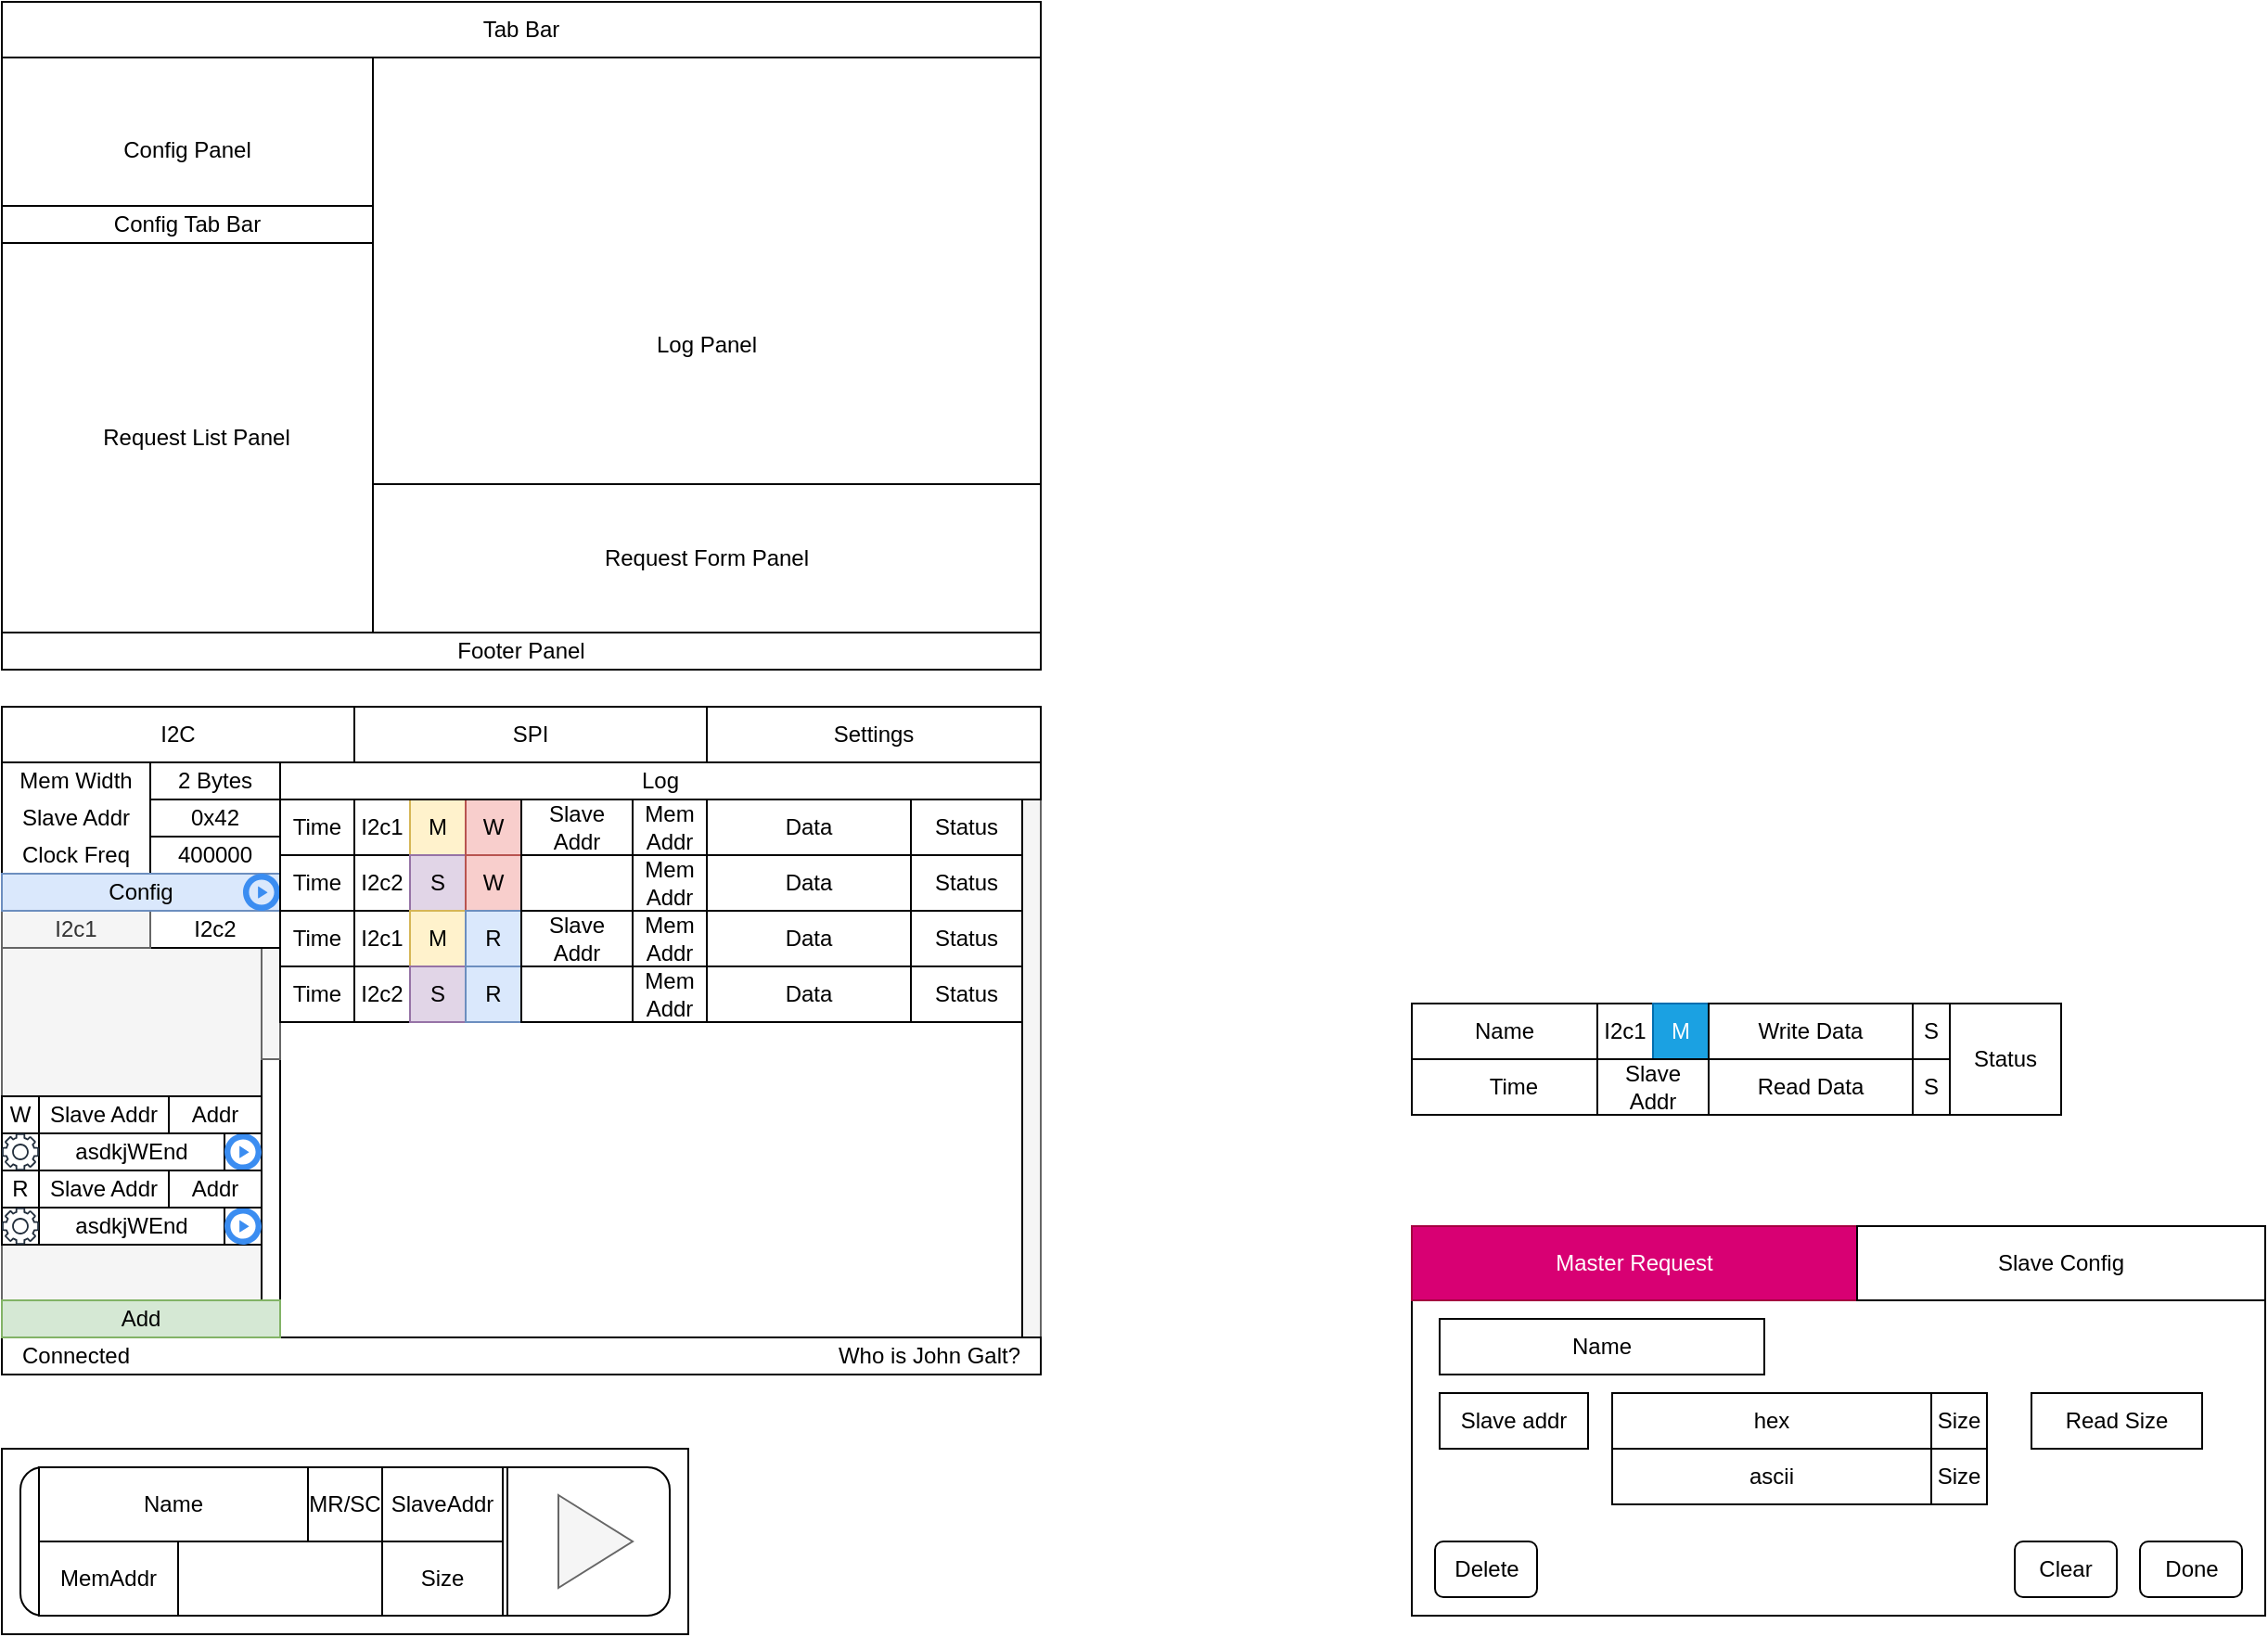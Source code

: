 <mxfile version="24.4.8" type="device">
  <diagram name="Page-1" id="RZVQxzq3Kgt89hsoHabK">
    <mxGraphModel dx="1953" dy="1296" grid="1" gridSize="10" guides="1" tooltips="1" connect="1" arrows="1" fold="1" page="1" pageScale="1" pageWidth="850" pageHeight="1100" math="0" shadow="0">
      <root>
        <mxCell id="0" />
        <mxCell id="1" parent="0" />
        <mxCell id="kA44uniIaaYx5WnPBVtg-1" value="" style="rounded=0;whiteSpace=wrap;html=1;" parent="1" vertex="1">
          <mxGeometry x="120" y="800" width="370" height="100" as="geometry" />
        </mxCell>
        <mxCell id="LMQxB59nfSCNr9-hnTwF-2" value="" style="rounded=0;whiteSpace=wrap;html=1;fillColor=#f5f5f5;fontColor=#333333;strokeColor=#666666;" parent="1" vertex="1">
          <mxGeometry x="120" y="450" width="560" height="310" as="geometry" />
        </mxCell>
        <mxCell id="LMQxB59nfSCNr9-hnTwF-3" value="" style="rounded=0;whiteSpace=wrap;html=1;" parent="1" vertex="1">
          <mxGeometry x="260" y="450" width="410" height="290" as="geometry" />
        </mxCell>
        <mxCell id="LMQxB59nfSCNr9-hnTwF-4" value="" style="rounded=0;whiteSpace=wrap;html=1;" parent="1" vertex="1">
          <mxGeometry x="120" y="740" width="560" height="20" as="geometry" />
        </mxCell>
        <mxCell id="LMQxB59nfSCNr9-hnTwF-5" value="Connected" style="text;html=1;align=center;verticalAlign=middle;whiteSpace=wrap;rounded=0;" parent="1" vertex="1">
          <mxGeometry x="130" y="735" width="60" height="30" as="geometry" />
        </mxCell>
        <mxCell id="LMQxB59nfSCNr9-hnTwF-6" value="" style="rounded=0;whiteSpace=wrap;html=1;" parent="1" vertex="1">
          <mxGeometry x="120" y="430" width="150" height="60" as="geometry" />
        </mxCell>
        <mxCell id="LMQxB59nfSCNr9-hnTwF-7" value="400000" style="rounded=0;whiteSpace=wrap;html=1;" parent="1" vertex="1">
          <mxGeometry x="200" y="470" width="70" height="20" as="geometry" />
        </mxCell>
        <mxCell id="LMQxB59nfSCNr9-hnTwF-8" value="Clock Freq" style="text;html=1;align=center;verticalAlign=middle;whiteSpace=wrap;rounded=0;" parent="1" vertex="1">
          <mxGeometry x="120" y="475" width="80" height="10" as="geometry" />
        </mxCell>
        <mxCell id="LMQxB59nfSCNr9-hnTwF-10" value="" style="rounded=0;whiteSpace=wrap;html=1;" parent="1" vertex="1">
          <mxGeometry x="260" y="510" width="10" height="210" as="geometry" />
        </mxCell>
        <mxCell id="LMQxB59nfSCNr9-hnTwF-11" value="" style="rounded=0;whiteSpace=wrap;html=1;fillColor=#f5f5f5;fontColor=#333333;strokeColor=#666666;" parent="1" vertex="1">
          <mxGeometry x="260" y="510" width="10" height="80" as="geometry" />
        </mxCell>
        <mxCell id="LMQxB59nfSCNr9-hnTwF-12" value="" style="rounded=0;whiteSpace=wrap;html=1;" parent="1" vertex="1">
          <mxGeometry x="310" y="450" width="360" height="30" as="geometry" />
        </mxCell>
        <mxCell id="LMQxB59nfSCNr9-hnTwF-14" value="Slave Addr" style="text;html=1;align=center;verticalAlign=middle;whiteSpace=wrap;rounded=0;" parent="1" vertex="1">
          <mxGeometry x="120" y="455" width="80" height="10" as="geometry" />
        </mxCell>
        <mxCell id="LMQxB59nfSCNr9-hnTwF-15" value="0x42" style="rounded=0;whiteSpace=wrap;html=1;" parent="1" vertex="1">
          <mxGeometry x="200" y="450" width="70" height="20" as="geometry" />
        </mxCell>
        <mxCell id="LMQxB59nfSCNr9-hnTwF-16" value="I2c2" style="rounded=0;whiteSpace=wrap;html=1;" parent="1" vertex="1">
          <mxGeometry x="200" y="510" width="70" height="20" as="geometry" />
        </mxCell>
        <mxCell id="LMQxB59nfSCNr9-hnTwF-17" value="I2c1" style="rounded=0;whiteSpace=wrap;html=1;fillColor=#f5f5f5;fontColor=#333333;strokeColor=#666666;" parent="1" vertex="1">
          <mxGeometry x="120" y="510" width="80" height="20" as="geometry" />
        </mxCell>
        <mxCell id="LMQxB59nfSCNr9-hnTwF-24" value="Add" style="rounded=0;whiteSpace=wrap;html=1;fillColor=#d5e8d4;strokeColor=#82b366;" parent="1" vertex="1">
          <mxGeometry x="120" y="720" width="150" height="20" as="geometry" />
        </mxCell>
        <mxCell id="LMQxB59nfSCNr9-hnTwF-25" value="Config" style="rounded=0;whiteSpace=wrap;html=1;fillColor=#dae8fc;strokeColor=#6c8ebf;" parent="1" vertex="1">
          <mxGeometry x="120" y="490" width="150" height="20" as="geometry" />
        </mxCell>
        <mxCell id="LMQxB59nfSCNr9-hnTwF-28" value="" style="rounded=0;whiteSpace=wrap;html=1;" parent="1" vertex="1">
          <mxGeometry x="120" y="650" width="140" height="40" as="geometry" />
        </mxCell>
        <mxCell id="LMQxB59nfSCNr9-hnTwF-30" value="Slave Addr" style="rounded=0;whiteSpace=wrap;html=1;" parent="1" vertex="1">
          <mxGeometry x="140" y="650" width="70" height="20" as="geometry" />
        </mxCell>
        <mxCell id="LMQxB59nfSCNr9-hnTwF-31" value="R" style="rounded=0;whiteSpace=wrap;html=1;" parent="1" vertex="1">
          <mxGeometry x="120" y="650" width="20" height="20" as="geometry" />
        </mxCell>
        <mxCell id="LMQxB59nfSCNr9-hnTwF-34" value="asdkjWEnd" style="rounded=0;whiteSpace=wrap;html=1;" parent="1" vertex="1">
          <mxGeometry x="140" y="670" width="100" height="20" as="geometry" />
        </mxCell>
        <mxCell id="LMQxB59nfSCNr9-hnTwF-36" value="" style="sketch=0;outlineConnect=0;fontColor=#232F3E;gradientColor=none;fillColor=#232F3D;strokeColor=none;dashed=0;verticalLabelPosition=bottom;verticalAlign=top;align=center;html=1;fontSize=12;fontStyle=0;aspect=fixed;pointerEvents=1;shape=mxgraph.aws4.gear;" parent="1" vertex="1">
          <mxGeometry x="120" y="670" width="20" height="20" as="geometry" />
        </mxCell>
        <mxCell id="LMQxB59nfSCNr9-hnTwF-37" value="" style="sketch=0;html=1;aspect=fixed;strokeColor=none;shadow=0;fillColor=#3B8DF1;verticalAlign=top;labelPosition=center;verticalLabelPosition=bottom;shape=mxgraph.gcp2.play_start" parent="1" vertex="1">
          <mxGeometry x="250" y="490" width="20" height="20" as="geometry" />
        </mxCell>
        <mxCell id="LMQxB59nfSCNr9-hnTwF-38" value="" style="sketch=0;html=1;aspect=fixed;strokeColor=none;shadow=0;fillColor=#3B8DF1;verticalAlign=top;labelPosition=center;verticalLabelPosition=bottom;shape=mxgraph.gcp2.play_start" parent="1" vertex="1">
          <mxGeometry x="240" y="670" width="20" height="20" as="geometry" />
        </mxCell>
        <mxCell id="LMQxB59nfSCNr9-hnTwF-39" value="I2c1" style="rounded=0;whiteSpace=wrap;html=1;" parent="1" vertex="1">
          <mxGeometry x="310" y="450" width="30" height="30" as="geometry" />
        </mxCell>
        <mxCell id="LMQxB59nfSCNr9-hnTwF-40" value="M" style="rounded=0;whiteSpace=wrap;html=1;fillColor=#fff2cc;strokeColor=#d6b656;" parent="1" vertex="1">
          <mxGeometry x="340" y="450" width="30" height="30" as="geometry" />
        </mxCell>
        <mxCell id="LMQxB59nfSCNr9-hnTwF-41" value="W" style="rounded=0;whiteSpace=wrap;html=1;fillColor=#f8cecc;strokeColor=#b85450;" parent="1" vertex="1">
          <mxGeometry x="370" y="450" width="30" height="30" as="geometry" />
        </mxCell>
        <mxCell id="LMQxB59nfSCNr9-hnTwF-42" value="Slave Addr" style="rounded=0;whiteSpace=wrap;html=1;" parent="1" vertex="1">
          <mxGeometry x="400" y="450" width="60" height="30" as="geometry" />
        </mxCell>
        <mxCell id="LMQxB59nfSCNr9-hnTwF-43" value="Data" style="rounded=0;whiteSpace=wrap;html=1;" parent="1" vertex="1">
          <mxGeometry x="500" y="450" width="110" height="30" as="geometry" />
        </mxCell>
        <mxCell id="LMQxB59nfSCNr9-hnTwF-44" value="Status" style="rounded=0;whiteSpace=wrap;html=1;" parent="1" vertex="1">
          <mxGeometry x="610" y="450" width="60" height="30" as="geometry" />
        </mxCell>
        <mxCell id="LMQxB59nfSCNr9-hnTwF-45" value="Time" style="rounded=0;whiteSpace=wrap;html=1;" parent="1" vertex="1">
          <mxGeometry x="270" y="450" width="40" height="30" as="geometry" />
        </mxCell>
        <mxCell id="LMQxB59nfSCNr9-hnTwF-46" value="I2c2" style="rounded=0;whiteSpace=wrap;html=1;" parent="1" vertex="1">
          <mxGeometry x="310" y="480" width="30" height="30" as="geometry" />
        </mxCell>
        <mxCell id="LMQxB59nfSCNr9-hnTwF-47" value="S" style="rounded=0;whiteSpace=wrap;html=1;fillColor=#e1d5e7;strokeColor=#9673a6;" parent="1" vertex="1">
          <mxGeometry x="340" y="480" width="30" height="30" as="geometry" />
        </mxCell>
        <mxCell id="LMQxB59nfSCNr9-hnTwF-48" value="W" style="rounded=0;whiteSpace=wrap;html=1;fillColor=#f8cecc;strokeColor=#b85450;" parent="1" vertex="1">
          <mxGeometry x="370" y="480" width="30" height="30" as="geometry" />
        </mxCell>
        <mxCell id="LMQxB59nfSCNr9-hnTwF-49" value="Mem Addr" style="rounded=0;whiteSpace=wrap;html=1;" parent="1" vertex="1">
          <mxGeometry x="460" y="480" width="40" height="30" as="geometry" />
        </mxCell>
        <mxCell id="LMQxB59nfSCNr9-hnTwF-50" value="Data" style="rounded=0;whiteSpace=wrap;html=1;" parent="1" vertex="1">
          <mxGeometry x="500" y="480" width="110" height="30" as="geometry" />
        </mxCell>
        <mxCell id="LMQxB59nfSCNr9-hnTwF-51" value="Status" style="rounded=0;whiteSpace=wrap;html=1;" parent="1" vertex="1">
          <mxGeometry x="610" y="480" width="60" height="30" as="geometry" />
        </mxCell>
        <mxCell id="LMQxB59nfSCNr9-hnTwF-52" value="Time" style="rounded=0;whiteSpace=wrap;html=1;" parent="1" vertex="1">
          <mxGeometry x="270" y="480" width="40" height="30" as="geometry" />
        </mxCell>
        <mxCell id="LMQxB59nfSCNr9-hnTwF-54" value="Who is John Galt?" style="text;html=1;align=center;verticalAlign=middle;whiteSpace=wrap;rounded=0;" parent="1" vertex="1">
          <mxGeometry x="560" y="735" width="120" height="30" as="geometry" />
        </mxCell>
        <mxCell id="LMQxB59nfSCNr9-hnTwF-55" value="Mem Addr" style="rounded=0;whiteSpace=wrap;html=1;" parent="1" vertex="1">
          <mxGeometry x="460" y="450" width="40" height="30" as="geometry" />
        </mxCell>
        <mxCell id="LMQxB59nfSCNr9-hnTwF-56" value="" style="rounded=0;whiteSpace=wrap;html=1;" parent="1" vertex="1">
          <mxGeometry x="400" y="480" width="60" height="30" as="geometry" />
        </mxCell>
        <mxCell id="LMQxB59nfSCNr9-hnTwF-57" value="I2c1" style="rounded=0;whiteSpace=wrap;html=1;" parent="1" vertex="1">
          <mxGeometry x="310" y="510" width="30" height="30" as="geometry" />
        </mxCell>
        <mxCell id="LMQxB59nfSCNr9-hnTwF-58" value="M" style="rounded=0;whiteSpace=wrap;html=1;fillColor=#fff2cc;strokeColor=#d6b656;" parent="1" vertex="1">
          <mxGeometry x="340" y="510" width="30" height="30" as="geometry" />
        </mxCell>
        <mxCell id="LMQxB59nfSCNr9-hnTwF-59" value="R" style="rounded=0;whiteSpace=wrap;html=1;fillColor=#dae8fc;strokeColor=#6c8ebf;" parent="1" vertex="1">
          <mxGeometry x="370" y="510" width="30" height="30" as="geometry" />
        </mxCell>
        <mxCell id="LMQxB59nfSCNr9-hnTwF-60" value="Slave Addr" style="rounded=0;whiteSpace=wrap;html=1;" parent="1" vertex="1">
          <mxGeometry x="400" y="510" width="60" height="30" as="geometry" />
        </mxCell>
        <mxCell id="LMQxB59nfSCNr9-hnTwF-61" value="Data" style="rounded=0;whiteSpace=wrap;html=1;" parent="1" vertex="1">
          <mxGeometry x="500" y="510" width="110" height="30" as="geometry" />
        </mxCell>
        <mxCell id="LMQxB59nfSCNr9-hnTwF-62" value="Status" style="rounded=0;whiteSpace=wrap;html=1;" parent="1" vertex="1">
          <mxGeometry x="610" y="510" width="60" height="30" as="geometry" />
        </mxCell>
        <mxCell id="LMQxB59nfSCNr9-hnTwF-63" value="Time" style="rounded=0;whiteSpace=wrap;html=1;" parent="1" vertex="1">
          <mxGeometry x="270" y="510" width="40" height="30" as="geometry" />
        </mxCell>
        <mxCell id="LMQxB59nfSCNr9-hnTwF-64" value="Mem Addr" style="rounded=0;whiteSpace=wrap;html=1;" parent="1" vertex="1">
          <mxGeometry x="460" y="510" width="40" height="30" as="geometry" />
        </mxCell>
        <mxCell id="LMQxB59nfSCNr9-hnTwF-65" value="I2c2" style="rounded=0;whiteSpace=wrap;html=1;" parent="1" vertex="1">
          <mxGeometry x="310" y="540" width="30" height="30" as="geometry" />
        </mxCell>
        <mxCell id="LMQxB59nfSCNr9-hnTwF-66" value="S" style="rounded=0;whiteSpace=wrap;html=1;fillColor=#e1d5e7;strokeColor=#9673a6;" parent="1" vertex="1">
          <mxGeometry x="340" y="540" width="30" height="30" as="geometry" />
        </mxCell>
        <mxCell id="LMQxB59nfSCNr9-hnTwF-67" value="R" style="rounded=0;whiteSpace=wrap;html=1;fillColor=#dae8fc;strokeColor=#6c8ebf;" parent="1" vertex="1">
          <mxGeometry x="370" y="540" width="30" height="30" as="geometry" />
        </mxCell>
        <mxCell id="LMQxB59nfSCNr9-hnTwF-68" value="Mem Addr" style="rounded=0;whiteSpace=wrap;html=1;" parent="1" vertex="1">
          <mxGeometry x="460" y="540" width="40" height="30" as="geometry" />
        </mxCell>
        <mxCell id="LMQxB59nfSCNr9-hnTwF-69" value="Data" style="rounded=0;whiteSpace=wrap;html=1;" parent="1" vertex="1">
          <mxGeometry x="500" y="540" width="110" height="30" as="geometry" />
        </mxCell>
        <mxCell id="LMQxB59nfSCNr9-hnTwF-70" value="Status" style="rounded=0;whiteSpace=wrap;html=1;" parent="1" vertex="1">
          <mxGeometry x="610" y="540" width="60" height="30" as="geometry" />
        </mxCell>
        <mxCell id="LMQxB59nfSCNr9-hnTwF-71" value="Time" style="rounded=0;whiteSpace=wrap;html=1;" parent="1" vertex="1">
          <mxGeometry x="270" y="540" width="40" height="30" as="geometry" />
        </mxCell>
        <mxCell id="LMQxB59nfSCNr9-hnTwF-72" value="" style="rounded=0;whiteSpace=wrap;html=1;" parent="1" vertex="1">
          <mxGeometry x="400" y="540" width="60" height="30" as="geometry" />
        </mxCell>
        <mxCell id="LMQxB59nfSCNr9-hnTwF-73" value="" style="rounded=0;whiteSpace=wrap;html=1;" parent="1" vertex="1">
          <mxGeometry x="120" y="610" width="140" height="40" as="geometry" />
        </mxCell>
        <mxCell id="LMQxB59nfSCNr9-hnTwF-74" value="Slave Addr" style="rounded=0;whiteSpace=wrap;html=1;" parent="1" vertex="1">
          <mxGeometry x="140" y="610" width="70" height="20" as="geometry" />
        </mxCell>
        <mxCell id="LMQxB59nfSCNr9-hnTwF-75" value="W" style="rounded=0;whiteSpace=wrap;html=1;" parent="1" vertex="1">
          <mxGeometry x="120" y="610" width="20" height="20" as="geometry" />
        </mxCell>
        <mxCell id="LMQxB59nfSCNr9-hnTwF-76" value="asdkjWEnd" style="rounded=0;whiteSpace=wrap;html=1;" parent="1" vertex="1">
          <mxGeometry x="140" y="630" width="100" height="20" as="geometry" />
        </mxCell>
        <mxCell id="LMQxB59nfSCNr9-hnTwF-77" value="" style="sketch=0;html=1;aspect=fixed;strokeColor=none;shadow=0;fillColor=#3B8DF1;verticalAlign=top;labelPosition=center;verticalLabelPosition=bottom;shape=mxgraph.gcp2.play_start" parent="1" vertex="1">
          <mxGeometry x="240" y="630" width="20" height="20" as="geometry" />
        </mxCell>
        <mxCell id="LMQxB59nfSCNr9-hnTwF-78" value="" style="sketch=0;outlineConnect=0;fontColor=#232F3E;gradientColor=none;fillColor=#232F3D;strokeColor=none;dashed=0;verticalLabelPosition=bottom;verticalAlign=top;align=center;html=1;fontSize=12;fontStyle=0;aspect=fixed;pointerEvents=1;shape=mxgraph.aws4.gear;" parent="1" vertex="1">
          <mxGeometry x="120" y="630" width="20" height="20" as="geometry" />
        </mxCell>
        <mxCell id="LMQxB59nfSCNr9-hnTwF-79" value="Addr" style="rounded=0;whiteSpace=wrap;html=1;" parent="1" vertex="1">
          <mxGeometry x="210" y="610" width="50" height="20" as="geometry" />
        </mxCell>
        <mxCell id="LMQxB59nfSCNr9-hnTwF-80" value="Addr" style="rounded=0;whiteSpace=wrap;html=1;" parent="1" vertex="1">
          <mxGeometry x="210" y="650" width="50" height="20" as="geometry" />
        </mxCell>
        <mxCell id="LMQxB59nfSCNr9-hnTwF-81" value="Log" style="rounded=0;whiteSpace=wrap;html=1;" parent="1" vertex="1">
          <mxGeometry x="270" y="430" width="410" height="20" as="geometry" />
        </mxCell>
        <mxCell id="LMQxB59nfSCNr9-hnTwF-82" value="Mem Width" style="text;html=1;align=center;verticalAlign=middle;whiteSpace=wrap;rounded=0;" parent="1" vertex="1">
          <mxGeometry x="120" y="435" width="80" height="10" as="geometry" />
        </mxCell>
        <mxCell id="LMQxB59nfSCNr9-hnTwF-83" value="2 Bytes" style="rounded=0;whiteSpace=wrap;html=1;" parent="1" vertex="1">
          <mxGeometry x="200" y="430" width="70" height="20" as="geometry" />
        </mxCell>
        <mxCell id="tgzv-gL6YfShwe89MsI7-1" value="Config Panel" style="rounded=0;whiteSpace=wrap;html=1;" parent="1" vertex="1">
          <mxGeometry x="120" y="50" width="200" height="100" as="geometry" />
        </mxCell>
        <mxCell id="tgzv-gL6YfShwe89MsI7-2" value="Request List Panel" style="rounded=0;whiteSpace=wrap;html=1;" parent="1" vertex="1">
          <mxGeometry x="120" y="150" width="210" height="210" as="geometry" />
        </mxCell>
        <mxCell id="tgzv-gL6YfShwe89MsI7-3" value="Log Panel" style="rounded=0;whiteSpace=wrap;html=1;" parent="1" vertex="1">
          <mxGeometry x="320" y="50" width="360" height="310" as="geometry" />
        </mxCell>
        <mxCell id="tgzv-gL6YfShwe89MsI7-4" value="Footer Panel" style="rounded=0;whiteSpace=wrap;html=1;" parent="1" vertex="1">
          <mxGeometry x="120" y="360" width="560" height="20" as="geometry" />
        </mxCell>
        <mxCell id="-24qqXf1IiAiqtKSQ4Qq-1" value="I2C" style="rounded=0;whiteSpace=wrap;html=1;" parent="1" vertex="1">
          <mxGeometry x="120" y="400" width="190" height="30" as="geometry" />
        </mxCell>
        <mxCell id="-24qqXf1IiAiqtKSQ4Qq-2" value="SPI" style="rounded=0;whiteSpace=wrap;html=1;" parent="1" vertex="1">
          <mxGeometry x="310" y="400" width="190" height="30" as="geometry" />
        </mxCell>
        <mxCell id="nhMNvZ-6rwv0DxoSBTiZ-1" value="Tab Bar" style="rounded=0;whiteSpace=wrap;html=1;" parent="1" vertex="1">
          <mxGeometry x="120" y="20" width="560" height="30" as="geometry" />
        </mxCell>
        <mxCell id="nhMNvZ-6rwv0DxoSBTiZ-2" value="Config Tab Bar" style="rounded=0;whiteSpace=wrap;html=1;" parent="1" vertex="1">
          <mxGeometry x="120" y="130" width="200" height="20" as="geometry" />
        </mxCell>
        <mxCell id="kA44uniIaaYx5WnPBVtg-2" value="" style="rounded=1;whiteSpace=wrap;html=1;" parent="1" vertex="1">
          <mxGeometry x="130" y="810" width="350" height="80" as="geometry" />
        </mxCell>
        <mxCell id="52hrBtjEiB50O7EZx885-9" value="" style="triangle;whiteSpace=wrap;html=1;fillColor=#f5f5f5;fontColor=#333333;strokeColor=#666666;" parent="1" vertex="1">
          <mxGeometry x="420" y="825" width="40" height="50" as="geometry" />
        </mxCell>
        <mxCell id="kA44uniIaaYx5WnPBVtg-4" value="" style="endArrow=none;html=1;rounded=0;exitX=0.75;exitY=1;exitDx=0;exitDy=0;entryX=0.75;entryY=0;entryDx=0;entryDy=0;" parent="1" source="kA44uniIaaYx5WnPBVtg-2" target="kA44uniIaaYx5WnPBVtg-2" edge="1">
          <mxGeometry width="50" height="50" relative="1" as="geometry">
            <mxPoint x="360" y="860" as="sourcePoint" />
            <mxPoint x="410" y="810" as="targetPoint" />
          </mxGeometry>
        </mxCell>
        <mxCell id="ZXhuev2TfGPYqMCTr3un-3" value="Settings" style="rounded=0;whiteSpace=wrap;html=1;" parent="1" vertex="1">
          <mxGeometry x="500" y="400" width="180" height="30" as="geometry" />
        </mxCell>
        <mxCell id="ADmhr-K4hR5hiv6wvW6w-16" value="" style="rounded=0;whiteSpace=wrap;html=1;" parent="1" vertex="1">
          <mxGeometry x="880" y="680" width="460" height="210" as="geometry" />
        </mxCell>
        <mxCell id="ADmhr-K4hR5hiv6wvW6w-17" value="Slave addr" style="rounded=0;whiteSpace=wrap;html=1;" parent="1" vertex="1">
          <mxGeometry x="895" y="770" width="80" height="30" as="geometry" />
        </mxCell>
        <mxCell id="ADmhr-K4hR5hiv6wvW6w-18" value="hex" style="rounded=0;whiteSpace=wrap;html=1;" parent="1" vertex="1">
          <mxGeometry x="988" y="770" width="172" height="30" as="geometry" />
        </mxCell>
        <mxCell id="ADmhr-K4hR5hiv6wvW6w-19" value="Read Size" style="rounded=0;whiteSpace=wrap;html=1;" parent="1" vertex="1">
          <mxGeometry x="1214" y="770" width="92" height="30" as="geometry" />
        </mxCell>
        <mxCell id="ADmhr-K4hR5hiv6wvW6w-20" value="Size" style="rounded=0;whiteSpace=wrap;html=1;" parent="1" vertex="1">
          <mxGeometry x="1160" y="770" width="30" height="30" as="geometry" />
        </mxCell>
        <mxCell id="ADmhr-K4hR5hiv6wvW6w-21" value="ascii" style="rounded=0;whiteSpace=wrap;html=1;" parent="1" vertex="1">
          <mxGeometry x="988" y="800" width="172" height="30" as="geometry" />
        </mxCell>
        <mxCell id="ADmhr-K4hR5hiv6wvW6w-22" value="Size" style="rounded=0;whiteSpace=wrap;html=1;" parent="1" vertex="1">
          <mxGeometry x="1160" y="800" width="30" height="30" as="geometry" />
        </mxCell>
        <mxCell id="ADmhr-K4hR5hiv6wvW6w-23" value="Clear" style="rounded=1;whiteSpace=wrap;html=1;" parent="1" vertex="1">
          <mxGeometry x="1205" y="850" width="55" height="30" as="geometry" />
        </mxCell>
        <mxCell id="ADmhr-K4hR5hiv6wvW6w-24" value="Name" style="rounded=0;whiteSpace=wrap;html=1;" parent="1" vertex="1">
          <mxGeometry x="895" y="730" width="175" height="30" as="geometry" />
        </mxCell>
        <mxCell id="ADmhr-K4hR5hiv6wvW6w-25" value="Done" style="rounded=1;whiteSpace=wrap;html=1;" parent="1" vertex="1">
          <mxGeometry x="1272.5" y="850" width="55" height="30" as="geometry" />
        </mxCell>
        <mxCell id="ADmhr-K4hR5hiv6wvW6w-26" value="Delete" style="rounded=1;whiteSpace=wrap;html=1;" parent="1" vertex="1">
          <mxGeometry x="892.5" y="850" width="55" height="30" as="geometry" />
        </mxCell>
        <mxCell id="ADmhr-K4hR5hiv6wvW6w-27" value="Master Request" style="rounded=0;whiteSpace=wrap;html=1;fillColor=#d80073;fontColor=#ffffff;strokeColor=#A50040;" parent="1" vertex="1">
          <mxGeometry x="880" y="680" width="240" height="40" as="geometry" />
        </mxCell>
        <mxCell id="ADmhr-K4hR5hiv6wvW6w-28" value="Slave Config" style="rounded=0;whiteSpace=wrap;html=1;" parent="1" vertex="1">
          <mxGeometry x="1120" y="680" width="220" height="40" as="geometry" />
        </mxCell>
        <mxCell id="52hrBtjEiB50O7EZx885-2" value="SlaveAddr" style="rounded=0;whiteSpace=wrap;html=1;" parent="1" vertex="1">
          <mxGeometry x="325" y="810" width="65" height="40" as="geometry" />
        </mxCell>
        <mxCell id="52hrBtjEiB50O7EZx885-3" value="MR/SC" style="rounded=0;whiteSpace=wrap;html=1;" parent="1" vertex="1">
          <mxGeometry x="285" y="810" width="40" height="40" as="geometry" />
        </mxCell>
        <mxCell id="52hrBtjEiB50O7EZx885-4" value="MemAddr" style="rounded=0;whiteSpace=wrap;html=1;" parent="1" vertex="1">
          <mxGeometry x="140" y="850" width="75" height="40" as="geometry" />
        </mxCell>
        <mxCell id="52hrBtjEiB50O7EZx885-5" value="Size" style="rounded=0;whiteSpace=wrap;html=1;" parent="1" vertex="1">
          <mxGeometry x="325" y="850" width="65" height="40" as="geometry" />
        </mxCell>
        <mxCell id="52hrBtjEiB50O7EZx885-10" value="Name" style="rounded=0;whiteSpace=wrap;html=1;" parent="1" vertex="1">
          <mxGeometry x="140" y="810" width="145" height="40" as="geometry" />
        </mxCell>
        <mxCell id="qSsTl2Cgwz86RILfjA0u-1" value="Request Form Panel" style="rounded=0;whiteSpace=wrap;html=1;" parent="1" vertex="1">
          <mxGeometry x="320" y="280" width="360" height="80" as="geometry" />
        </mxCell>
        <mxCell id="qSsTl2Cgwz86RILfjA0u-5" value="Time" style="rounded=0;whiteSpace=wrap;html=1;" parent="1" vertex="1">
          <mxGeometry x="880" y="590" width="110" height="30" as="geometry" />
        </mxCell>
        <mxCell id="qSsTl2Cgwz86RILfjA0u-6" value="I2c1" style="rounded=0;whiteSpace=wrap;html=1;" parent="1" vertex="1">
          <mxGeometry x="980" y="560" width="30" height="30" as="geometry" />
        </mxCell>
        <mxCell id="qSsTl2Cgwz86RILfjA0u-7" value="M" style="rounded=0;whiteSpace=wrap;html=1;fillColor=#1ba1e2;strokeColor=#006EAF;fontColor=#ffffff;" parent="1" vertex="1">
          <mxGeometry x="1010" y="560" width="30" height="30" as="geometry" />
        </mxCell>
        <mxCell id="qSsTl2Cgwz86RILfjA0u-14" value="Name" style="rounded=0;whiteSpace=wrap;html=1;" parent="1" vertex="1">
          <mxGeometry x="880" y="560" width="100" height="30" as="geometry" />
        </mxCell>
        <mxCell id="qSsTl2Cgwz86RILfjA0u-15" value="Slave Addr" style="rounded=0;whiteSpace=wrap;html=1;" parent="1" vertex="1">
          <mxGeometry x="980" y="590" width="60" height="30" as="geometry" />
        </mxCell>
        <mxCell id="qSsTl2Cgwz86RILfjA0u-16" value="Write Data" style="rounded=0;whiteSpace=wrap;html=1;" parent="1" vertex="1">
          <mxGeometry x="1040" y="560" width="110" height="30" as="geometry" />
        </mxCell>
        <mxCell id="qSsTl2Cgwz86RILfjA0u-17" value="Read Data" style="rounded=0;whiteSpace=wrap;html=1;" parent="1" vertex="1">
          <mxGeometry x="1040" y="590" width="110" height="30" as="geometry" />
        </mxCell>
        <mxCell id="qSsTl2Cgwz86RILfjA0u-18" value="Status" style="rounded=0;whiteSpace=wrap;html=1;" parent="1" vertex="1">
          <mxGeometry x="1170" y="560" width="60" height="60" as="geometry" />
        </mxCell>
        <mxCell id="qSsTl2Cgwz86RILfjA0u-19" value="S" style="rounded=0;whiteSpace=wrap;html=1;" parent="1" vertex="1">
          <mxGeometry x="1150" y="590" width="20" height="30" as="geometry" />
        </mxCell>
        <mxCell id="qSsTl2Cgwz86RILfjA0u-20" value="S" style="rounded=0;whiteSpace=wrap;html=1;" parent="1" vertex="1">
          <mxGeometry x="1150" y="560" width="20" height="30" as="geometry" />
        </mxCell>
      </root>
    </mxGraphModel>
  </diagram>
</mxfile>
